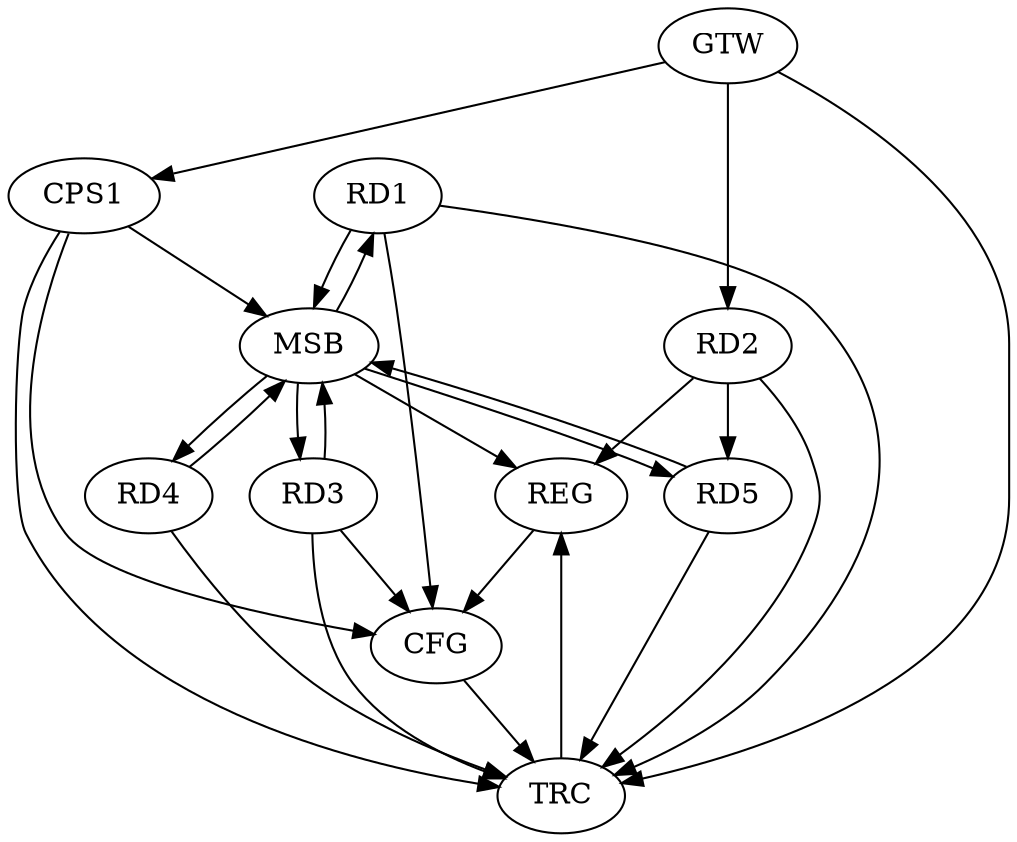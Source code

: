 strict digraph G {
  RD1 [ label="RD1" ];
  RD2 [ label="RD2" ];
  RD3 [ label="RD3" ];
  RD4 [ label="RD4" ];
  RD5 [ label="RD5" ];
  CPS1 [ label="CPS1" ];
  GTW [ label="GTW" ];
  REG [ label="REG" ];
  MSB [ label="MSB" ];
  CFG [ label="CFG" ];
  TRC [ label="TRC" ];
  RD2 -> RD5;
  GTW -> RD2;
  GTW -> CPS1;
  RD2 -> REG;
  RD1 -> MSB;
  MSB -> REG;
  RD3 -> MSB;
  RD4 -> MSB;
  RD5 -> MSB;
  CPS1 -> MSB;
  MSB -> RD1;
  MSB -> RD3;
  MSB -> RD4;
  MSB -> RD5;
  RD3 -> CFG;
  RD1 -> CFG;
  CPS1 -> CFG;
  REG -> CFG;
  RD1 -> TRC;
  RD2 -> TRC;
  RD3 -> TRC;
  RD4 -> TRC;
  RD5 -> TRC;
  CPS1 -> TRC;
  GTW -> TRC;
  CFG -> TRC;
  TRC -> REG;
}
